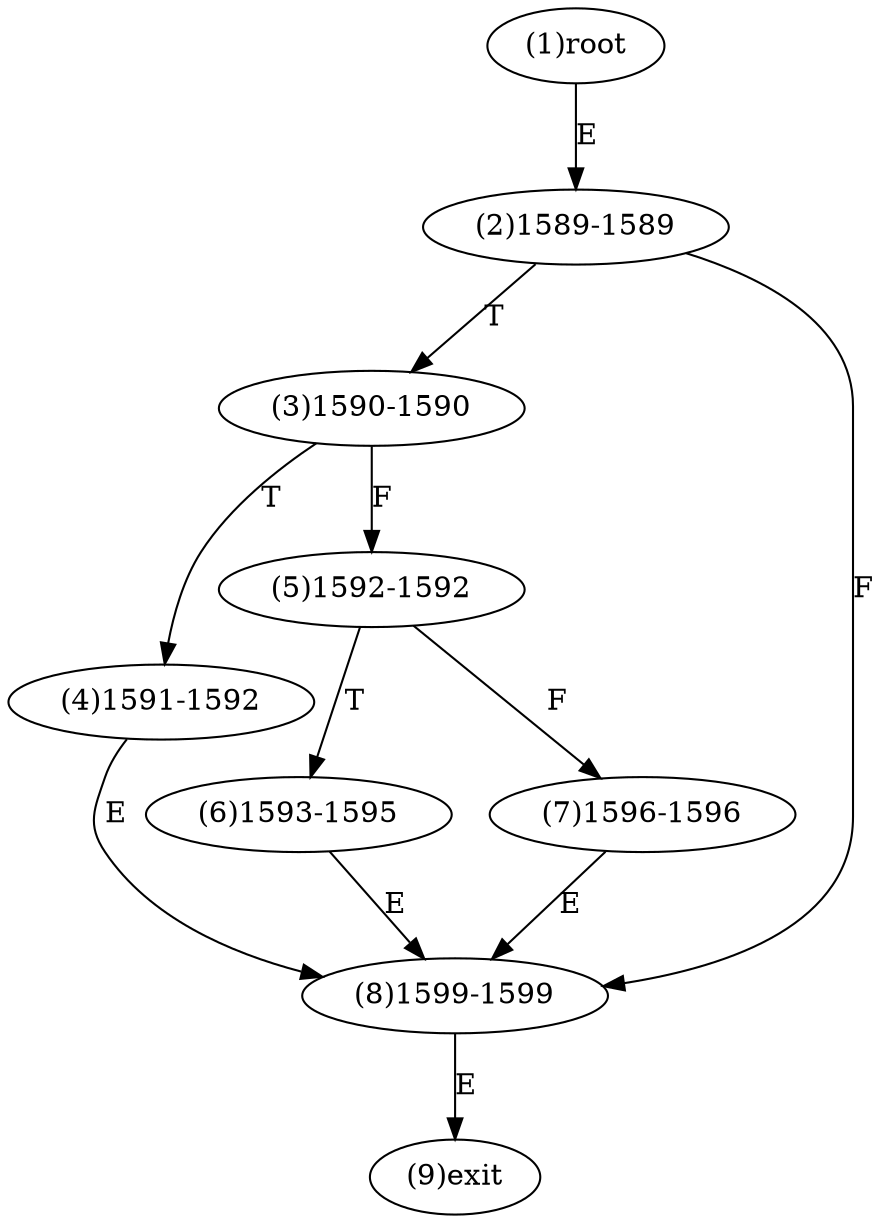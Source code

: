 digraph "" { 
1[ label="(1)root"];
2[ label="(2)1589-1589"];
3[ label="(3)1590-1590"];
4[ label="(4)1591-1592"];
5[ label="(5)1592-1592"];
6[ label="(6)1593-1595"];
7[ label="(7)1596-1596"];
8[ label="(8)1599-1599"];
9[ label="(9)exit"];
1->2[ label="E"];
2->8[ label="F"];
2->3[ label="T"];
3->5[ label="F"];
3->4[ label="T"];
4->8[ label="E"];
5->7[ label="F"];
5->6[ label="T"];
6->8[ label="E"];
7->8[ label="E"];
8->9[ label="E"];
}
